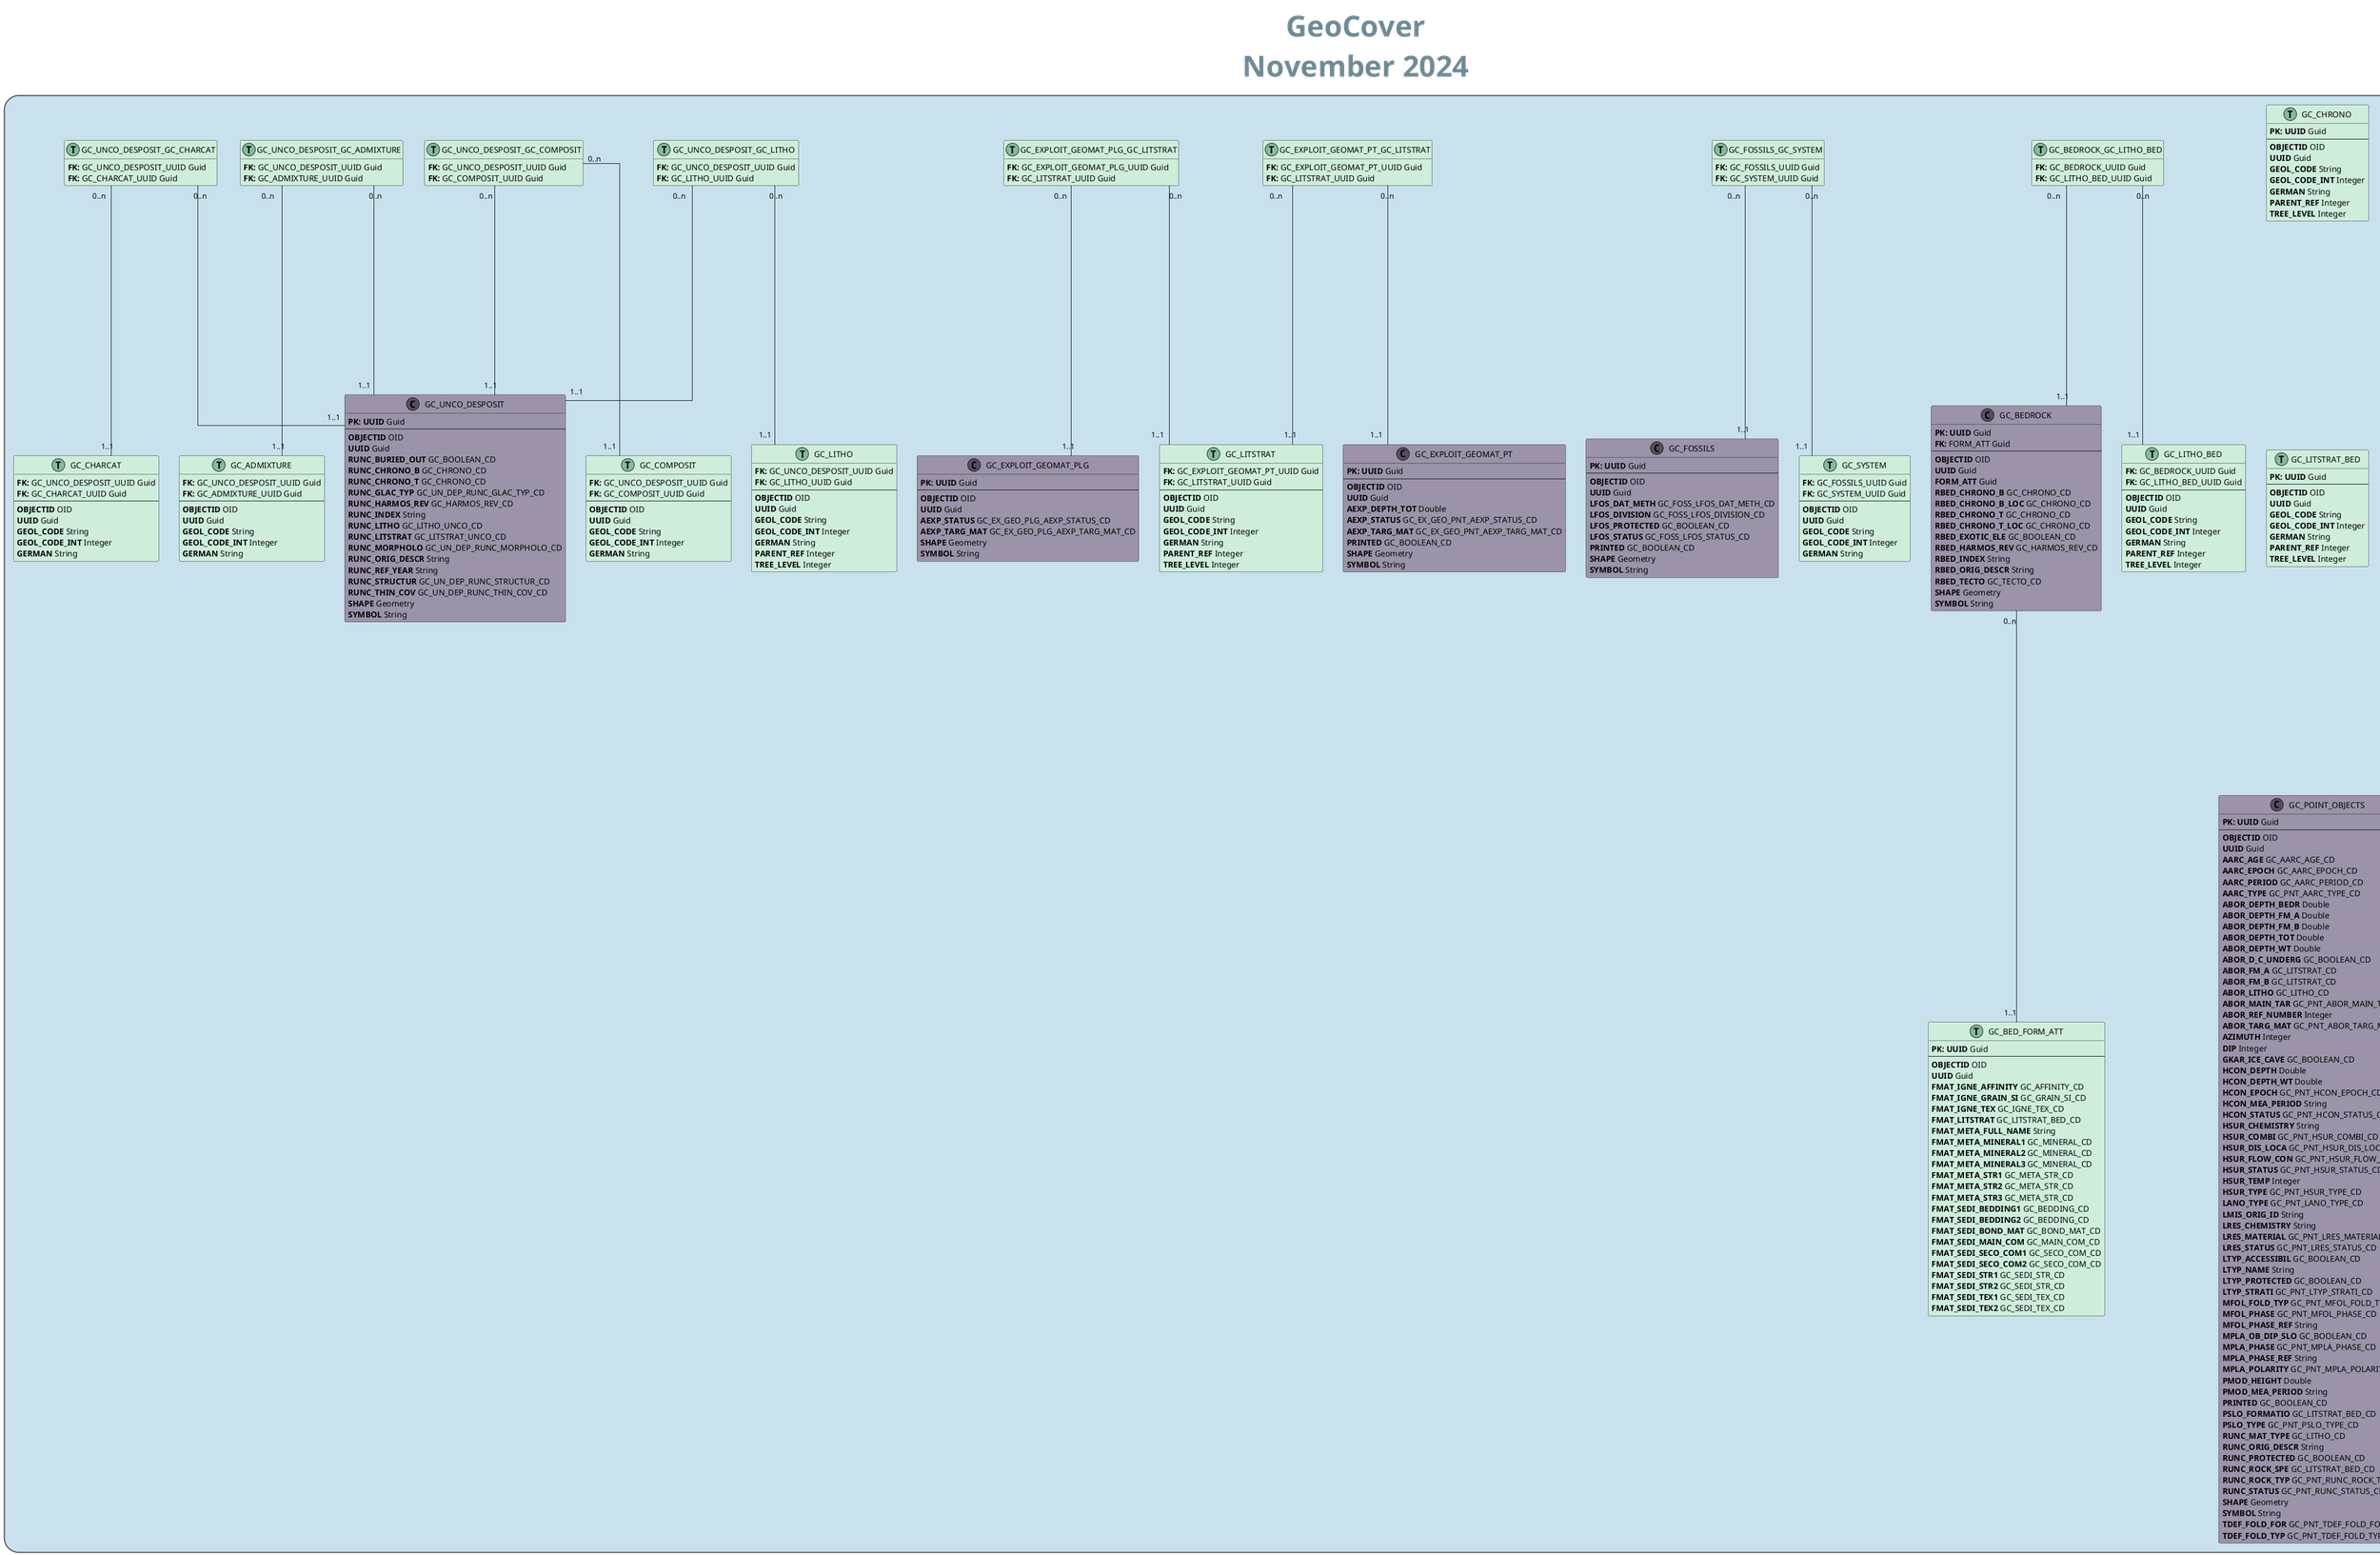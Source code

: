 @startuml
skinparam monochrome false
skinparam linetype ortho
skinparam backgroundcolor transparent
skinparam rectangle {
  roundCorner 50
  BackGroundColor  #C8E1ED
  LineThickness 10
  LineColor #CEEDDB
}

skinparam TitlefontColor  #6E8894
skinparam TitleFontSize 50


scale 1


!define table(x) class x << (T,#85BAA1) >> #CEEDDB
!define view(x) class x << (V,#FFAAAA) >>
!define ent(x) class x << (E,#FFAAAA) >>
!define enum(x) class x << (E,#FFAAAA) >>
!define class(x) class x << (C,#544E61) >> #9C92A9

!define primary_key(x) <b>PK: x</b>
!define foreign_key(x,reference) <b>FK: </b>x
!define key(x) <b>x</b>
hide methods
hide stereotypes





rectangle  #C8E1ED;line:544E61;line.bold; {
 

title GeoCover\nNovember 2024

table(GC_CHRONO) {
	primary_key(UUID) Guid
	---
	key(OBJECTID) OID
	key(UUID) Guid
	key(GEOL_CODE) String
	key(GEOL_CODE_INT) Integer
	key(GERMAN) String
	key(PARENT_REF) Integer
	key(TREE_LEVEL) Integer
}

table(GC_LITHO) {
	foreign_key(GC_UNCO_DESPOSIT_UUID,GC_UNCO_DESPOSIT) Guid
	foreign_key(GC_LITHO_UUID,GC_LITHO) Guid
	---
	key(OBJECTID) OID
	key(UUID) Guid
	key(GEOL_CODE) String
	key(GEOL_CODE_INT) Integer
	key(GERMAN) String
	key(PARENT_REF) Integer
	key(TREE_LEVEL) Integer
}

table(GC_LITSTRAT) {
	foreign_key(GC_EXPLOIT_GEOMAT_PT_UUID,GC_EXPLOIT_GEOMAT_PT) Guid
	foreign_key(GC_LITSTRAT_UUID,GC_LITSTRAT) Guid
	---
	key(OBJECTID) OID
	key(UUID) Guid
	key(GEOL_CODE) String
	key(GEOL_CODE_INT) Integer
	key(GERMAN) String
	key(PARENT_REF) Integer
	key(TREE_LEVEL) Integer
}

table(GC_TECTO) {
	primary_key(UUID) Guid
	---
	key(OBJECTID) OID
	key(UUID) Guid
	key(GEOL_CODE) String
	key(GEOL_CODE_INT) Integer
	key(GERMAN) String
	key(PARENT_REF) Integer
	key(TREE_LEVEL) Integer
}

table(GC_LITHO_UNCO) {
	primary_key(UUID) Guid
	---
	key(OBJECTID) OID
	key(UUID) Guid
	key(GEOL_CODE) String
	key(GEOL_CODE_INT) Integer
	key(GERMAN) String
	key(PARENT_REF) Integer
	key(TREE_LEVEL) Integer
}

table(GC_LITHO_BED) {
	foreign_key(GC_BEDROCK_UUID,GC_BEDROCK) Guid
	foreign_key(GC_LITHO_BED_UUID,GC_LITHO_BED) Guid
	---
	key(OBJECTID) OID
	key(UUID) Guid
	key(GEOL_CODE) String
	key(GEOL_CODE_INT) Integer
	key(GERMAN) String
	key(PARENT_REF) Integer
	key(TREE_LEVEL) Integer
}

table(GC_LITSTRAT_BED) {
	primary_key(UUID) Guid
	---
	key(OBJECTID) OID
	key(UUID) Guid
	key(GEOL_CODE) String
	key(GEOL_CODE_INT) Integer
	key(GERMAN) String
	key(PARENT_REF) Integer
	key(TREE_LEVEL) Integer
}

table(GC_LITSTRAT_UNCO) {
	primary_key(UUID) Guid
	---
	key(OBJECTID) OID
	key(UUID) Guid
	key(GEOL_CODE) String
	key(GEOL_CODE_INT) Integer
	key(GERMAN) String
	key(PARENT_REF) Integer
	key(TREE_LEVEL) Integer
}

table(GC_BED_FORM_ATT) {
	primary_key(UUID) Guid
	---
	key(OBJECTID) OID
	key(UUID) Guid
	key(FMAT_IGNE_AFFINITY) GC_AFFINITY_CD
	key(FMAT_IGNE_GRAIN_SI) GC_GRAIN_SI_CD
	key(FMAT_IGNE_TEX) GC_IGNE_TEX_CD
	key(FMAT_LITSTRAT) GC_LITSTRAT_BED_CD
	key(FMAT_META_FULL_NAME) String
	key(FMAT_META_MINERAL1) GC_MINERAL_CD
	key(FMAT_META_MINERAL2) GC_MINERAL_CD
	key(FMAT_META_MINERAL3) GC_MINERAL_CD
	key(FMAT_META_STR1) GC_META_STR_CD
	key(FMAT_META_STR2) GC_META_STR_CD
	key(FMAT_META_STR3) GC_META_STR_CD
	key(FMAT_SEDI_BEDDING1) GC_BEDDING_CD
	key(FMAT_SEDI_BEDDING2) GC_BEDDING_CD
	key(FMAT_SEDI_BOND_MAT) GC_BOND_MAT_CD
	key(FMAT_SEDI_MAIN_COM) GC_MAIN_COM_CD
	key(FMAT_SEDI_SECO_COM1) GC_SECO_COM_CD
	key(FMAT_SEDI_SECO_COM2) GC_SECO_COM_CD
	key(FMAT_SEDI_STR1) GC_SEDI_STR_CD
	key(FMAT_SEDI_STR2) GC_SEDI_STR_CD
	key(FMAT_SEDI_TEX1) GC_SEDI_TEX_CD
	key(FMAT_SEDI_TEX2) GC_SEDI_TEX_CD
}

table(GC_SYSTEM) {
	foreign_key(GC_FOSSILS_UUID,GC_FOSSILS) Guid
	foreign_key(GC_SYSTEM_UUID,GC_SYSTEM) Guid
	---
	key(OBJECTID) OID
	key(UUID) Guid
	key(GEOL_CODE) String
	key(GEOL_CODE_INT) Integer
	key(GERMAN) String
}

table(GC_COMPOSIT) {
	foreign_key(GC_UNCO_DESPOSIT_UUID,GC_UNCO_DESPOSIT) Guid
	foreign_key(GC_COMPOSIT_UUID,GC_COMPOSIT) Guid
	---
	key(OBJECTID) OID
	key(UUID) Guid
	key(GEOL_CODE) String
	key(GEOL_CODE_INT) Integer
	key(GERMAN) String
}

table(GC_ADMIXTURE) {
	foreign_key(GC_UNCO_DESPOSIT_UUID,GC_UNCO_DESPOSIT) Guid
	foreign_key(GC_ADMIXTURE_UUID,GC_ADMIXTURE) Guid
	---
	key(OBJECTID) OID
	key(UUID) Guid
	key(GEOL_CODE) String
	key(GEOL_CODE_INT) Integer
	key(GERMAN) String
}

table(GC_CHARCAT) {
	foreign_key(GC_UNCO_DESPOSIT_UUID,GC_UNCO_DESPOSIT) Guid
	foreign_key(GC_CHARCAT_UUID,GC_CHARCAT) Guid
	---
	key(OBJECTID) OID
	key(UUID) Guid
	key(GEOL_CODE) String
	key(GEOL_CODE_INT) Integer
	key(GERMAN) String
}

class(GC_EXPLOIT_GEOMAT_PLG) {
	primary_key(UUID) Guid
	---
	key(OBJECTID) OID
	key(UUID) Guid
	key(AEXP_STATUS) GC_EX_GEO_PLG_AEXP_STATUS_CD
	key(AEXP_TARG_MAT) GC_EX_GEO_PLG_AEXP_TARG_MAT_CD
	key(SHAPE) Geometry
	key(SYMBOL) String
}

class(GC_LINEAR_OBJECTS) {
	primary_key(UUID) Guid
	---
	key(OBJECTID) OID
	key(UUID) Guid
	key(AARC_AGE) GC_AARC_AGE_CD
	key(AARC_EPOCH) GC_AARC_EPOCH_CD
	key(AARC_PERIOD) GC_AARC_PERIOD_CD
	key(AEXP_STATUS) GC_LIN_AEXP_STATUS_CD
	key(GALL_AGE) GC_LIN_GALL_AGE_CD
	key(GGLA_GLAC_TYP) GC_LIN_GGLA_GLAC_TYP_CD
	key(GGLA_ICE_M_P) GC_LIN_GGLA_ICE_M_P_CD
	key(GGLA_MORAI_MO) GC_LIN_GGLA_MORAI_MO_CD
	key(GGLA_QUAT_STR) GC_LIN_GGLA_QUAT_STR_CD
	key(GGLA_REF_YEAR) Integer
	key(GGLA_SOURCE) String
	key(HCON_COMBI) GC_LIN_HCON_COMBI_CD
	key(HPAL_CHRONO) GC_CHRONO_CD
	key(HPAL_REF_YEAR) Integer
	key(HPAL_REL_AGE) GC_LIN_HPAL_REL_AGE_CD
	key(HPAL_SOURCE) String
	key(HSUB_COMBI) GC_LIN_HSUB_COMBI_CD
	key(LGEO_STATUS) GC_LIN_LGEO_STATUS_CD
	key(LMIN_CHEMISTRY) String
	key(LPRO_CONG_SPE) GC_LIN_LPRO_CONG_SPE_CD
	key(LPRO_LITHO) GC_LITHO_CD
	key(LPRO_NAME_HORIZ) GC_LITSTRAT_BED_CD
	key(LPRO_ORIG_DESCR) String
	key(PCOB_ALTITUDE) Double
	key(PCOB_FORMATIO) GC_LITSTRAT_BED_CD
	key(PCOB_TYPE) GC_LIN_PCOB_TYPE_CD
	key(PCOH_ALTITUDE) Double
	key(PCOH_CONFINE) GC_LIN_PCOH_CONFINE_CD
	key(PCOH_WA_TABLE) GC_LIN_PCOH_WA_TABLE_CD
	key(PRINTED) GC_BOOLEAN_CD
	key(SHAPE) Geometry
	key(SYMBOL) String
	key(TTEC_FAULT_MO) GC_LIN_TTEC_FAULT_MO_CD
	key(TTEC_HIERA) GC_LIN_TTEC_HIERA_CD
	key(TTEC_HORIZ_MO) GC_LIN_TTEC_HORIZ_MO_CD
	key(TTEC_LIM_TYP) GC_LIN_TTEC_LIM_TYP
	key(TTEC_META_STA) GC_LIN_TTEC_META_STA_CD
	key(TTEC_NAME) String
	key(TTEC_STATUS) GC_LIN_TTEC_STATUS_CD
	key(TTEC_VERTI_MO) GC_LIN_TTEC_VERTI_MO_CD
}

class(GC_POINT_OBJECTS) {
	primary_key(UUID) Guid
	---
	key(OBJECTID) OID
	key(UUID) Guid
	key(AARC_AGE) GC_AARC_AGE_CD
	key(AARC_EPOCH) GC_AARC_EPOCH_CD
	key(AARC_PERIOD) GC_AARC_PERIOD_CD
	key(AARC_TYPE) GC_PNT_AARC_TYPE_CD
	key(ABOR_DEPTH_BEDR) Double
	key(ABOR_DEPTH_FM_A) Double
	key(ABOR_DEPTH_FM_B) Double
	key(ABOR_DEPTH_TOT) Double
	key(ABOR_DEPTH_WT) Double
	key(ABOR_D_C_UNDERG) GC_BOOLEAN_CD
	key(ABOR_FM_A) GC_LITSTRAT_CD
	key(ABOR_FM_B) GC_LITSTRAT_CD
	key(ABOR_LITHO) GC_LITHO_CD
	key(ABOR_MAIN_TAR) GC_PNT_ABOR_MAIN_TAR_CD
	key(ABOR_REF_NUMBER) Integer
	key(ABOR_TARG_MAT) GC_PNT_ABOR_TARG_MAT_CD
	key(AZIMUTH) Integer
	key(DIP) Integer
	key(GKAR_ICE_CAVE) GC_BOOLEAN_CD
	key(HCON_DEPTH) Double
	key(HCON_DEPTH_WT) Double
	key(HCON_EPOCH) GC_PNT_HCON_EPOCH_CD
	key(HCON_MEA_PERIOD) String
	key(HCON_STATUS) GC_PNT_HCON_STATUS_CD
	key(HSUR_CHEMISTRY) String
	key(HSUR_COMBI) GC_PNT_HSUR_COMBI_CD
	key(HSUR_DIS_LOCA) GC_PNT_HSUR_DIS_LOCA_CD
	key(HSUR_FLOW_CON) GC_PNT_HSUR_FLOW_CON_CD
	key(HSUR_STATUS) GC_PNT_HSUR_STATUS_CD
	key(HSUR_TEMP) Integer
	key(HSUR_TYPE) GC_PNT_HSUR_TYPE_CD
	key(LANO_TYPE) GC_PNT_LANO_TYPE_CD
	key(LMIS_ORIG_ID) String
	key(LRES_CHEMISTRY) String
	key(LRES_MATERIAL) GC_PNT_LRES_MATERIAL_CD
	key(LRES_STATUS) GC_PNT_LRES_STATUS_CD
	key(LTYP_ACCESSIBIL) GC_BOOLEAN_CD
	key(LTYP_NAME) String
	key(LTYP_PROTECTED) GC_BOOLEAN_CD
	key(LTYP_STRATI) GC_PNT_LTYP_STRATI_CD
	key(MFOL_FOLD_TYP) GC_PNT_MFOL_FOLD_TYP_CD
	key(MFOL_PHASE) GC_PNT_MFOL_PHASE_CD
	key(MFOL_PHASE_REF) String
	key(MPLA_OB_DIP_SLO) GC_BOOLEAN_CD
	key(MPLA_PHASE) GC_PNT_MPLA_PHASE_CD
	key(MPLA_PHASE_REF) String
	key(MPLA_POLARITY) GC_PNT_MPLA_POLARITY_CD
	key(PMOD_HEIGHT) Double
	key(PMOD_MEA_PERIOD) String
	key(PRINTED) GC_BOOLEAN_CD
	key(PSLO_FORMATIO) GC_LITSTRAT_BED_CD
	key(PSLO_TYPE) GC_PNT_PSLO_TYPE_CD
	key(RUNC_MAT_TYPE) GC_LITHO_CD
	key(RUNC_ORIG_DESCR) String
	key(RUNC_PROTECTED) GC_BOOLEAN_CD
	key(RUNC_ROCK_SPE) GC_LITSTRAT_BED_CD
	key(RUNC_ROCK_TYP) GC_PNT_RUNC_ROCK_TYP_CD
	key(RUNC_STATUS) GC_PNT_RUNC_STATUS_CD
	key(SHAPE) Geometry
	key(SYMBOL) String
	key(TDEF_FOLD_FOR) GC_PNT_TDEF_FOLD_FOR_CD
	key(TDEF_FOLD_TYP) GC_PNT_TDEF_FOLD_TYP_CD
}

class(GC_FOSSILS) {
	primary_key(UUID) Guid
	---
	key(OBJECTID) OID
	key(UUID) Guid
	key(LFOS_DAT_METH) GC_FOSS_LFOS_DAT_METH_CD
	key(LFOS_DIVISION) GC_FOSS_LFOS_DIVISION_CD
	key(LFOS_PROTECTED) GC_BOOLEAN_CD
	key(LFOS_STATUS) GC_FOSS_LFOS_STATUS_CD
	key(PRINTED) GC_BOOLEAN_CD
	key(SHAPE) Geometry
	key(SYMBOL) String
}

class(GC_UNCO_DESPOSIT) {
	primary_key(UUID) Guid
	---
	key(OBJECTID) OID
	key(UUID) Guid
	key(RUNC_BURIED_OUT) GC_BOOLEAN_CD
	key(RUNC_CHRONO_B) GC_CHRONO_CD
	key(RUNC_CHRONO_T) GC_CHRONO_CD
	key(RUNC_GLAC_TYP) GC_UN_DEP_RUNC_GLAC_TYP_CD
	key(RUNC_HARMOS_REV) GC_HARMOS_REV_CD
	key(RUNC_INDEX) String
	key(RUNC_LITHO) GC_LITHO_UNCO_CD
	key(RUNC_LITSTRAT) GC_LITSTRAT_UNCO_CD
	key(RUNC_MORPHOLO) GC_UN_DEP_RUNC_MORPHOLO_CD
	key(RUNC_ORIG_DESCR) String
	key(RUNC_REF_YEAR) String
	key(RUNC_STRUCTUR) GC_UN_DEP_RUNC_STRUCTUR_CD
	key(RUNC_THIN_COV) GC_UN_DEP_RUNC_THIN_COV_CD
	key(SHAPE) Geometry
	key(SYMBOL) String
}

class(GC_BEDROCK) {
	primary_key(UUID) Guid
	foreign_key(FORM_ATT,GC_BED_FORM_ATT) Guid
	---
	key(OBJECTID) OID
	key(UUID) Guid
	key(FORM_ATT) Guid
	key(RBED_CHRONO_B) GC_CHRONO_CD
	key(RBED_CHRONO_B_LOC) GC_CHRONO_CD
	key(RBED_CHRONO_T) GC_CHRONO_CD
	key(RBED_CHRONO_T_LOC) GC_CHRONO_CD
	key(RBED_EXOTIC_ELE) GC_BOOLEAN_CD
	key(RBED_HARMOS_REV) GC_HARMOS_REV_CD
	key(RBED_INDEX) String
	key(RBED_ORIG_DESCR) String
	key(RBED_TECTO) GC_TECTO_CD
	key(SHAPE) Geometry
	key(SYMBOL) String
}

class(GC_SURFACES) {
	primary_key(UUID) Guid
	---
	key(OBJECTID) OID
	key(UUID) Guid
	key(AARC_AGE) GC_AARC_AGE_CD
	key(AARC_EPOCH) GC_AARC_EPOCH_CD
	key(AARC_PERIOD) GC_AARC_PERIOD_CD
	key(GINS_MAIN_MOV) GC_SURF_GINS_MAIN_MOV_CD
	key(SHAPE) Geometry
	key(SYMBOL) String
	key(TDEF_TYPE) GC_SURF_TDEF_TYPE_CD
}

class(GC_EXPLOIT_GEOMAT_PT) {
	primary_key(UUID) Guid
	---
	key(OBJECTID) OID
	key(UUID) Guid
	key(AEXP_DEPTH_TOT) Double
	key(AEXP_STATUS) GC_EX_GEO_PNT_AEXP_STATUS_CD
	key(AEXP_TARG_MAT) GC_EX_GEO_PNT_AEXP_TARG_MAT_CD
	key(PRINTED) GC_BOOLEAN_CD
	key(SHAPE) Geometry
	key(SYMBOL) String
}

table(GC_UNCO_DESPOSIT_GC_LITHO) {
	foreign_key(GC_UNCO_DESPOSIT_UUID,GC_UNCO_DESPOSIT) Guid
	foreign_key(GC_LITHO_UUID,GC_LITHO) Guid
}

table(GC_EXPLOIT_GEOMAT_PT_GC_LITSTRAT) {
	foreign_key(GC_EXPLOIT_GEOMAT_PT_UUID,GC_EXPLOIT_GEOMAT_PT) Guid
	foreign_key(GC_LITSTRAT_UUID,GC_LITSTRAT) Guid
}

table(GC_BEDROCK_GC_LITHO_BED) {
	foreign_key(GC_BEDROCK_UUID,GC_BEDROCK) Guid
	foreign_key(GC_LITHO_BED_UUID,GC_LITHO_BED) Guid
}

table(GC_FOSSILS_GC_SYSTEM) {
	foreign_key(GC_FOSSILS_UUID,GC_FOSSILS) Guid
	foreign_key(GC_SYSTEM_UUID,GC_SYSTEM) Guid
}

table(GC_UNCO_DESPOSIT_GC_COMPOSIT) {
	foreign_key(GC_UNCO_DESPOSIT_UUID,GC_UNCO_DESPOSIT) Guid
	foreign_key(GC_COMPOSIT_UUID,GC_COMPOSIT) Guid
}

table(GC_UNCO_DESPOSIT_GC_ADMIXTURE) {
	foreign_key(GC_UNCO_DESPOSIT_UUID,GC_UNCO_DESPOSIT) Guid
	foreign_key(GC_ADMIXTURE_UUID,GC_ADMIXTURE) Guid
}

table(GC_UNCO_DESPOSIT_GC_CHARCAT) {
	foreign_key(GC_UNCO_DESPOSIT_UUID,GC_UNCO_DESPOSIT) Guid
	foreign_key(GC_CHARCAT_UUID,GC_CHARCAT) Guid
}

table(GC_EXPLOIT_GEOMAT_PLG_GC_LITSTRAT) {
	foreign_key(GC_EXPLOIT_GEOMAT_PLG_UUID,GC_EXPLOIT_GEOMAT_PLG) Guid
	foreign_key(GC_LITSTRAT_UUID,GC_LITSTRAT) Guid
}

' GC_LITHO "0..n" -- "1..1" GC_UNCO_DESPOSIT
' GC_LITSTRAT "0..n" -- "1..1" GC_EXPLOIT_GEOMAT_PLG
' GC_LITHO_BED "0..n" -- "1..1" GC_BEDROCK
' GC_SYSTEM "0..n" -- "1..1" GC_FOSSILS
' GC_COMPOSIT "0..n" -- "1..1" GC_UNCO_DESPOSIT
' GC_ADMIXTURE "0..n" -- "1..1" GC_UNCO_DESPOSIT
' GC_CHARCAT "0..n" -- "1..1" GC_UNCO_DESPOSIT
GC_BEDROCK "0..n" -- "1..1" GC_BED_FORM_ATT
GC_UNCO_DESPOSIT_GC_LITHO "0..n" -- "1..1" GC_UNCO_DESPOSIT
GC_UNCO_DESPOSIT_GC_LITHO "0..n" -- "1..1" GC_LITHO
GC_EXPLOIT_GEOMAT_PT_GC_LITSTRAT "0..n" -- "1..1" GC_EXPLOIT_GEOMAT_PT
GC_EXPLOIT_GEOMAT_PT_GC_LITSTRAT "0..n" -- "1..1" GC_LITSTRAT
GC_BEDROCK_GC_LITHO_BED "0..n" -- "1..1" GC_BEDROCK
GC_BEDROCK_GC_LITHO_BED "0..n" -- "1..1" GC_LITHO_BED
GC_FOSSILS_GC_SYSTEM "0..n" -- "1..1" GC_FOSSILS
GC_FOSSILS_GC_SYSTEM "0..n" -- "1..1" GC_SYSTEM
GC_UNCO_DESPOSIT_GC_COMPOSIT "0..n" -- "1..1" GC_UNCO_DESPOSIT
GC_UNCO_DESPOSIT_GC_COMPOSIT "0..n" -- "1..1" GC_COMPOSIT
GC_UNCO_DESPOSIT_GC_ADMIXTURE "0..n" -- "1..1" GC_UNCO_DESPOSIT
GC_UNCO_DESPOSIT_GC_ADMIXTURE "0..n" -- "1..1" GC_ADMIXTURE
GC_UNCO_DESPOSIT_GC_CHARCAT "0..n" -- "1..1" GC_UNCO_DESPOSIT
GC_UNCO_DESPOSIT_GC_CHARCAT "0..n" -- "1..1" GC_CHARCAT
GC_EXPLOIT_GEOMAT_PLG_GC_LITSTRAT "0..n" -- "1..1" GC_EXPLOIT_GEOMAT_PLG
GC_EXPLOIT_GEOMAT_PLG_GC_LITSTRAT "0..n" -- "1..1" GC_LITSTRAT

}

@enduml
    
